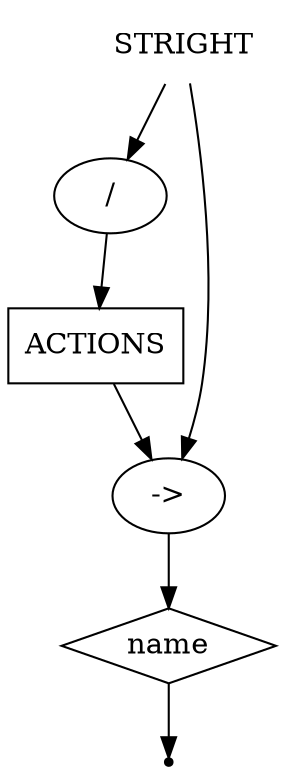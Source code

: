 digraph STRIGHT {
    start [label=STRIGHT shape=plaintext]
    A [label="/" shape=oval]
    B [label=ACTIONS shape=box]
    C [label="->" shape=oval]
    D [label=name shape=diamond]
    end [label="" shape=point]
    start -> A
    start -> C
    A -> B
    B -> C
    C -> D
    D -> end
}